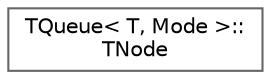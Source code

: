 digraph "Graphical Class Hierarchy"
{
 // INTERACTIVE_SVG=YES
 // LATEX_PDF_SIZE
  bgcolor="transparent";
  edge [fontname=Helvetica,fontsize=10,labelfontname=Helvetica,labelfontsize=10];
  node [fontname=Helvetica,fontsize=10,shape=box,height=0.2,width=0.4];
  rankdir="LR";
  Node0 [id="Node000000",label="TQueue\< T, Mode \>::\lTNode",height=0.2,width=0.4,color="grey40", fillcolor="white", style="filled",URL="$dd/dac/structTQueue_1_1TNode.html",tooltip=" "];
}
